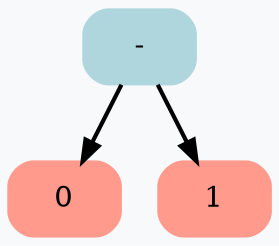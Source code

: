 digraph G {
	rankdir = HR;
	bgcolor="#F7F9FB"
	 node0x503000000130 [shape=Mrecord; style=filled; color="#aed6dc"; label =  "- " ];
	 node0x503000000130 -> node0x503000000100 [ style=bold; weight=1000; ];
	 node0x503000000130 -> node0x5030000000d0 [ style=bold; weight=1000; ];
	 node0x503000000100 [shape=Mrecord; style=filled; color="#ff9a8d"; label =  "0 " ];
	 node0x5030000000d0 [shape=Mrecord; style=filled; color="#ff9a8d"; label =  "1 " ];
}

